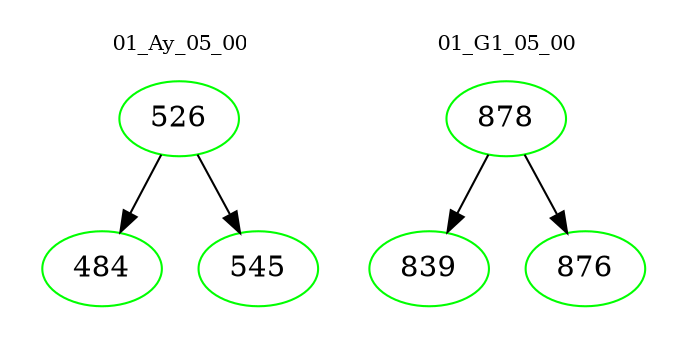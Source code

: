 digraph{
subgraph cluster_0 {
color = white
label = "01_Ay_05_00";
fontsize=10;
T0_526 [label="526", color="green"]
T0_526 -> T0_484 [color="black"]
T0_484 [label="484", color="green"]
T0_526 -> T0_545 [color="black"]
T0_545 [label="545", color="green"]
}
subgraph cluster_1 {
color = white
label = "01_G1_05_00";
fontsize=10;
T1_878 [label="878", color="green"]
T1_878 -> T1_839 [color="black"]
T1_839 [label="839", color="green"]
T1_878 -> T1_876 [color="black"]
T1_876 [label="876", color="green"]
}
}
